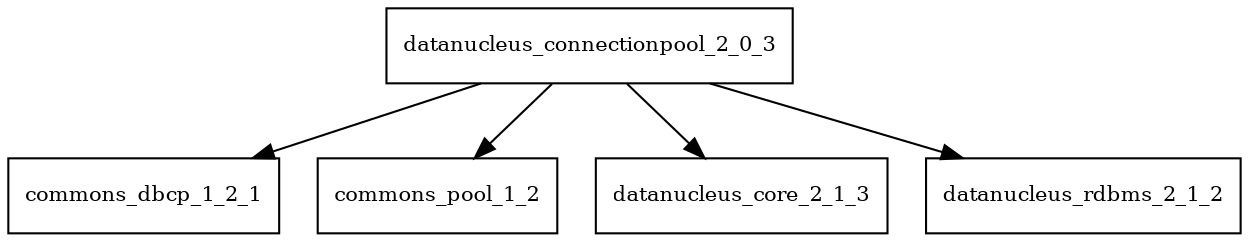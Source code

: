 digraph datanucleus_connectionpool_2_0_3_dependencies {
  node [shape = box, fontsize=10.0];
  datanucleus_connectionpool_2_0_3 -> commons_dbcp_1_2_1;
  datanucleus_connectionpool_2_0_3 -> commons_pool_1_2;
  datanucleus_connectionpool_2_0_3 -> datanucleus_core_2_1_3;
  datanucleus_connectionpool_2_0_3 -> datanucleus_rdbms_2_1_2;
}

